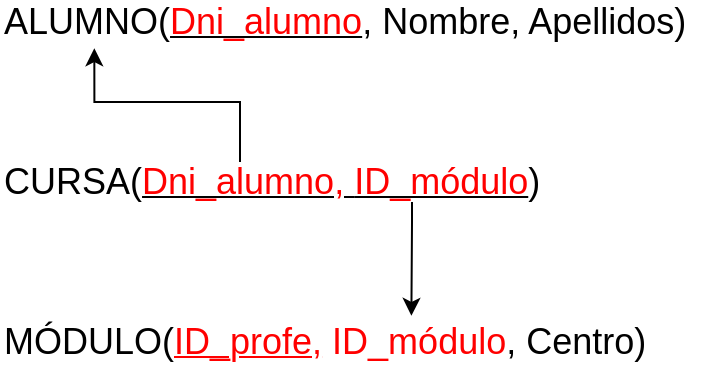 <mxfile version="14.5.1" type="device"><diagram id="kuHrAZl3rJ0QuYo1qnWz" name="Página-1"><mxGraphModel dx="749" dy="550" grid="1" gridSize="10" guides="1" tooltips="1" connect="1" arrows="1" fold="1" page="1" pageScale="1" pageWidth="1000" pageHeight="500" math="0" shadow="0"><root><mxCell id="0"/><mxCell id="1" parent="0"/><mxCell id="O57MJqG1QUxZxGIC_Asm-1" value="&lt;font style=&quot;font-size: 18px&quot;&gt;ALUMNO(&lt;u&gt;&lt;font color=&quot;#ff0000&quot; style=&quot;font-size: 18px&quot;&gt;Dni_alumno&lt;/font&gt;&lt;/u&gt;, Nombre, Apellidos)&lt;/font&gt;" style="text;html=1;align=left;verticalAlign=middle;resizable=0;points=[];autosize=1;" vertex="1" parent="1"><mxGeometry x="330" y="140" width="360" height="20" as="geometry"/></mxCell><mxCell id="O57MJqG1QUxZxGIC_Asm-7" style="edgeStyle=orthogonalEdgeStyle;rounded=0;orthogonalLoop=1;jettySize=auto;html=1;entryX=0.131;entryY=1.155;entryDx=0;entryDy=0;entryPerimeter=0;" edge="1" parent="1" source="O57MJqG1QUxZxGIC_Asm-4" target="O57MJqG1QUxZxGIC_Asm-1"><mxGeometry relative="1" as="geometry"><Array as="points"><mxPoint x="450" y="190"/><mxPoint x="377" y="190"/></Array></mxGeometry></mxCell><mxCell id="O57MJqG1QUxZxGIC_Asm-8" style="edgeStyle=orthogonalEdgeStyle;rounded=0;orthogonalLoop=1;jettySize=auto;html=1;entryX=0.605;entryY=-0.155;entryDx=0;entryDy=0;entryPerimeter=0;" edge="1" parent="1" source="O57MJqG1QUxZxGIC_Asm-4" target="O57MJqG1QUxZxGIC_Asm-5"><mxGeometry relative="1" as="geometry"><Array as="points"><mxPoint x="536" y="250"/><mxPoint x="536" y="250"/></Array></mxGeometry></mxCell><mxCell id="O57MJqG1QUxZxGIC_Asm-4" value="&lt;font style=&quot;font-size: 18px&quot;&gt;CURSA(&lt;u&gt;&lt;font color=&quot;#ff0000&quot;&gt;Dni_alumno,&amp;nbsp;&lt;/font&gt;&lt;/u&gt;&lt;u&gt;&lt;font color=&quot;#ff0000&quot;&gt;ID_módulo&lt;/font&gt;&lt;/u&gt;)&lt;/font&gt;" style="text;html=1;align=left;verticalAlign=middle;resizable=0;points=[];autosize=1;" vertex="1" parent="1"><mxGeometry x="330" y="220" width="280" height="20" as="geometry"/></mxCell><mxCell id="O57MJqG1QUxZxGIC_Asm-5" value="&lt;font style=&quot;font-size: 18px&quot;&gt;MÓDULO(&lt;font color=&quot;#ff0000&quot; style=&quot;font-size: 18px&quot;&gt;&lt;u&gt;ID_profe,&lt;/u&gt;&lt;/font&gt;&lt;font color=&quot;#ff0000&quot;&gt;&amp;nbsp;ID_módulo&lt;/font&gt;, Centro)&lt;/font&gt;" style="text;html=1;align=left;verticalAlign=middle;resizable=0;points=[];autosize=1;" vertex="1" parent="1"><mxGeometry x="330" y="300" width="340" height="20" as="geometry"/></mxCell></root></mxGraphModel></diagram></mxfile>